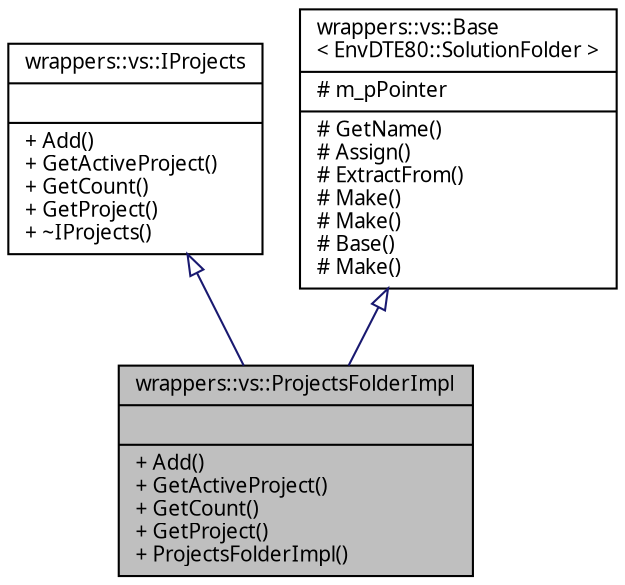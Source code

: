 digraph "wrappers::vs::ProjectsFolderImpl"
{
 // INTERACTIVE_SVG=YES
  edge [fontname="Verdana",fontsize="10",labelfontname="Verdana",labelfontsize="10"];
  node [fontname="Verdana",fontsize="10",shape=record];
  Node1 [label="{wrappers::vs::ProjectsFolderImpl\n||+ Add()\l+ GetActiveProject()\l+ GetCount()\l+ GetProject()\l+ ProjectsFolderImpl()\l}",height=0.2,width=0.4,color="black", fillcolor="grey75", style="filled", fontcolor="black"];
  Node2 -> Node1 [dir="back",color="midnightblue",fontsize="10",style="solid",arrowtail="onormal",fontname="Verdana"];
  Node2 [label="{wrappers::vs::IProjects\n||+ Add()\l+ GetActiveProject()\l+ GetCount()\l+ GetProject()\l+ ~IProjects()\l}",height=0.2,width=0.4,color="black", fillcolor="white", style="filled",URL="$classwrappers_1_1vs_1_1_i_projects.html",tooltip="Класс входит в Проект Project   Интерфейсный класс для реализаций списка проектов. "];
  Node3 -> Node1 [dir="back",color="midnightblue",fontsize="10",style="solid",arrowtail="onormal",fontname="Verdana"];
  Node3 [label="{wrappers::vs::Base\l\< EnvDTE80::SolutionFolder \>\n|# m_pPointer\l|# GetName()\l# Assign()\l# ExtractFrom()\l# Make()\l# Make()\l# Base()\l# Make()\l}",height=0.2,width=0.4,color="black", fillcolor="white", style="filled",URL="$classwrappers_1_1vs_1_1_base.html"];
}
